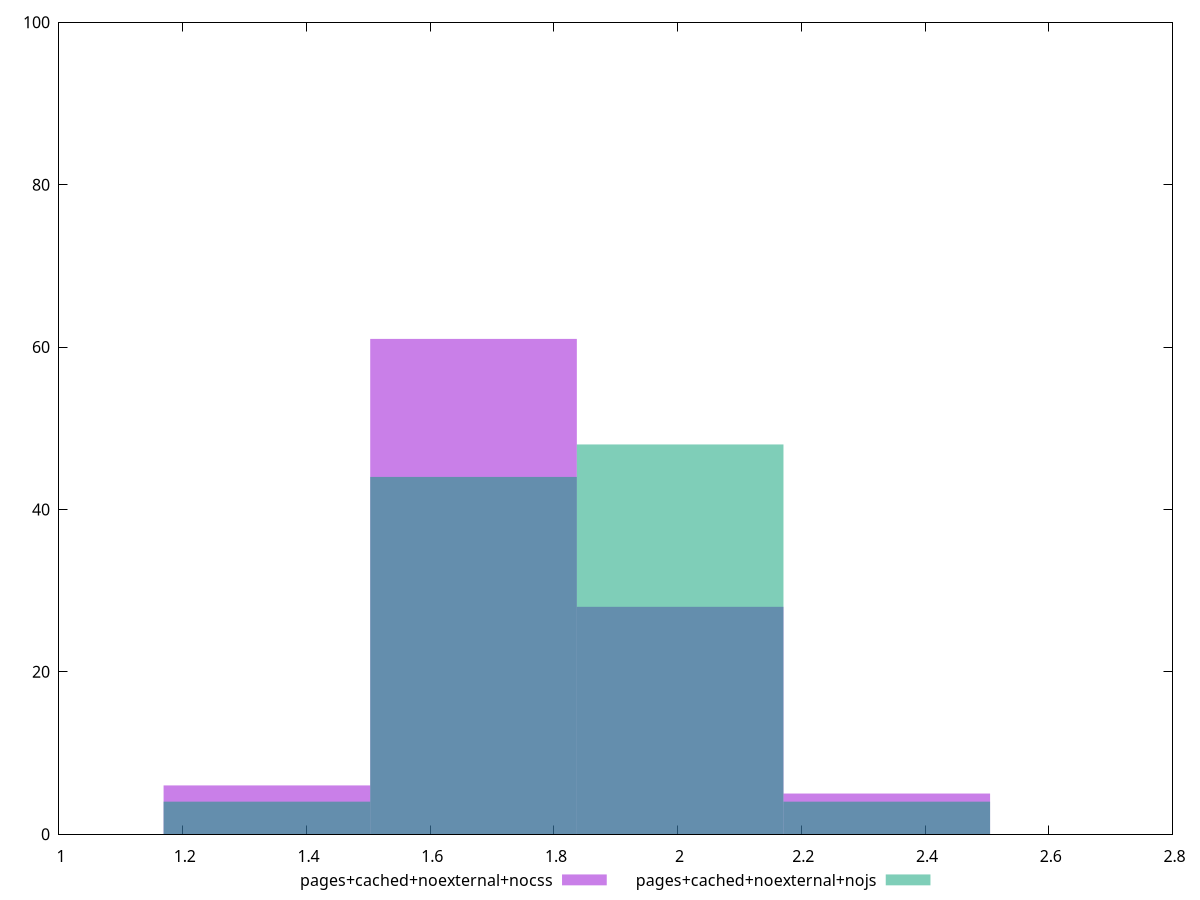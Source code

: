 reset
set terminal svg size 640, 500 enhanced background rgb 'white'
set output "reprap/server-response-time/comparison/histogram/9_vs_10.svg"

$pagesCachedNoexternalNocss <<EOF
2.0041027741851476 28
1.6700856451542894 61
2.3381199032160054 5
1.3360685161234316 6
EOF

$pagesCachedNoexternalNojs <<EOF
1.3360685161234316 4
1.6700856451542894 44
2.0041027741851476 48
2.3381199032160054 4
EOF

set key outside below
set boxwidth 0.3340171290308579
set yrange [0:100]
set style fill transparent solid 0.5 noborder

plot \
  $pagesCachedNoexternalNocss title "pages+cached+noexternal+nocss" with boxes, \
  $pagesCachedNoexternalNojs title "pages+cached+noexternal+nojs" with boxes, \


reset